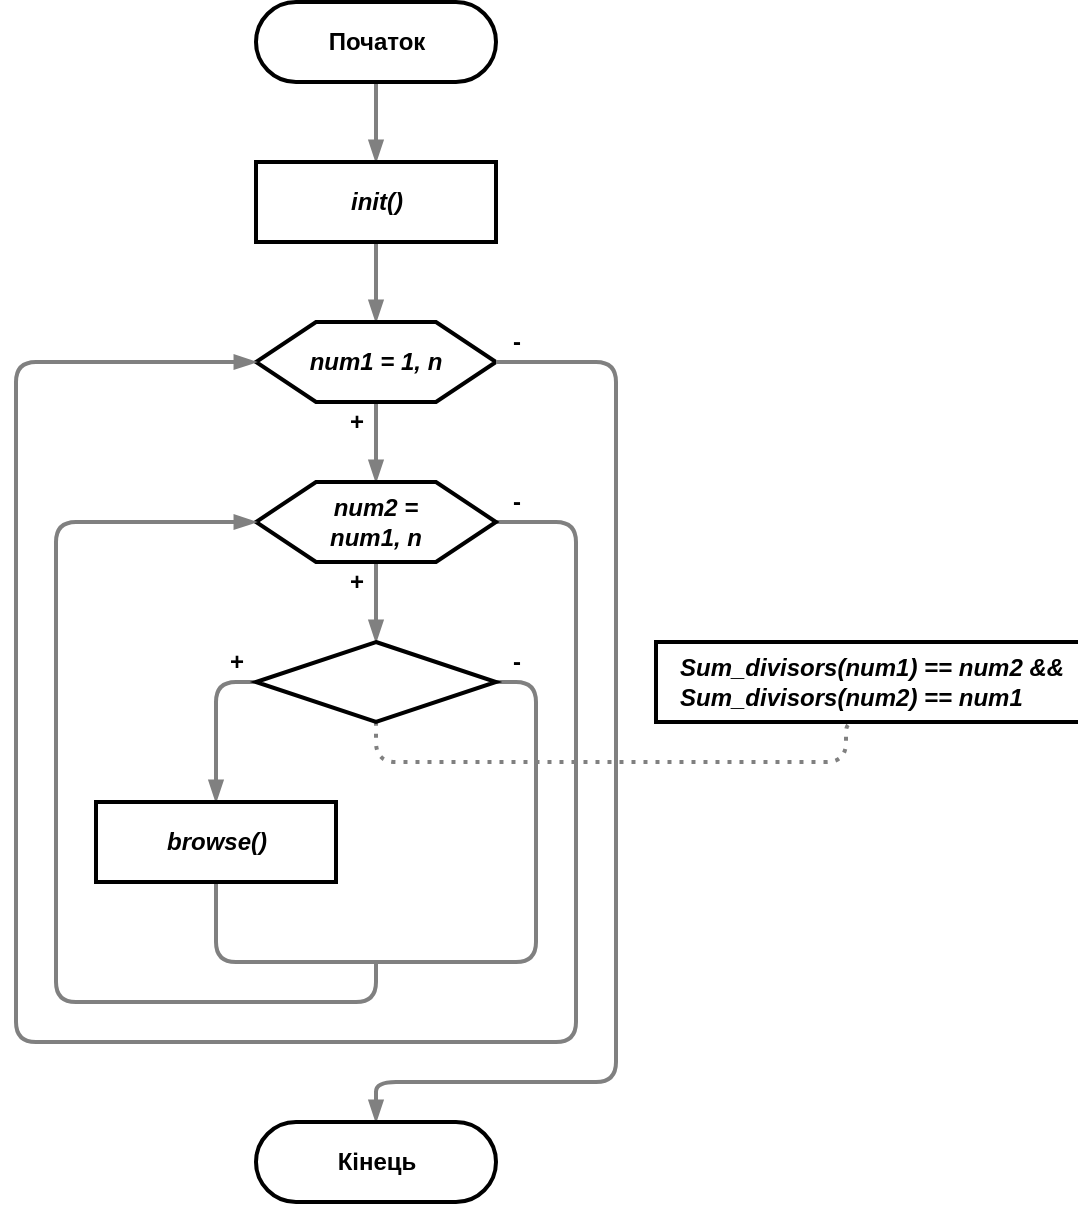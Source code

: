 <mxfile version="15.7.3" type="device" pages="4"><diagram id="eqUw1_xxCuWx9FtI9RI1" name="Основна"><mxGraphModel dx="523" dy="940" grid="1" gridSize="10" guides="1" tooltips="1" connect="1" arrows="1" fold="1" page="1" pageScale="1" pageWidth="827" pageHeight="1169" math="0" shadow="0"><root><mxCell id="0"/><mxCell id="1" parent="0"/><mxCell id="lFUF019KwA4f9dubVCJX-2" style="edgeStyle=orthogonalEdgeStyle;rounded=1;orthogonalLoop=1;jettySize=auto;html=1;endArrow=blockThin;endFill=1;shadow=0;fontSize=12;strokeColor=#808080;comic=0;sketch=0;strokeWidth=2;" edge="1" parent="1" source="lFUF019KwA4f9dubVCJX-1"><mxGeometry relative="1" as="geometry"><mxPoint x="340" y="160" as="targetPoint"/></mxGeometry></mxCell><mxCell id="lFUF019KwA4f9dubVCJX-1" value="&lt;b&gt;Початок&lt;/b&gt;" style="html=1;dashed=0;whitespace=wrap;shape=mxgraph.dfd.start;strokeWidth=2;" vertex="1" parent="1"><mxGeometry x="280" y="80" width="120" height="40" as="geometry"/></mxCell><mxCell id="lFUF019KwA4f9dubVCJX-4" style="edgeStyle=orthogonalEdgeStyle;rounded=1;orthogonalLoop=1;jettySize=auto;html=1;endArrow=blockThin;endFill=1;shadow=0;fontSize=12;strokeColor=#808080;comic=0;sketch=0;strokeWidth=2;" edge="1" parent="1" source="lFUF019KwA4f9dubVCJX-3"><mxGeometry relative="1" as="geometry"><mxPoint x="340" y="240" as="targetPoint"/></mxGeometry></mxCell><mxCell id="lFUF019KwA4f9dubVCJX-3" value="&lt;i&gt;&lt;b&gt;init()&lt;/b&gt;&lt;/i&gt;" style="html=1;dashed=0;whitespace=wrap;strokeWidth=2;" vertex="1" parent="1"><mxGeometry x="280" y="160" width="120" height="40" as="geometry"/></mxCell><mxCell id="lFUF019KwA4f9dubVCJX-6" style="edgeStyle=orthogonalEdgeStyle;rounded=1;orthogonalLoop=1;jettySize=auto;html=1;endArrow=blockThin;endFill=1;shadow=0;fontSize=12;strokeColor=#808080;comic=0;sketch=0;strokeWidth=2;" edge="1" parent="1" source="lFUF019KwA4f9dubVCJX-5"><mxGeometry relative="1" as="geometry"><mxPoint x="340" y="320" as="targetPoint"/></mxGeometry></mxCell><mxCell id="lFUF019KwA4f9dubVCJX-5" value="&lt;b&gt;&lt;i&gt;num1 = 1, n&lt;/i&gt;&lt;/b&gt;" style="shape=hexagon;perimeter=hexagonPerimeter2;whiteSpace=wrap;html=1;size=0.25;strokeWidth=2;" vertex="1" parent="1"><mxGeometry x="280" y="240" width="120" height="40" as="geometry"/></mxCell><mxCell id="lFUF019KwA4f9dubVCJX-8" style="edgeStyle=orthogonalEdgeStyle;rounded=1;orthogonalLoop=1;jettySize=auto;html=1;endArrow=blockThin;endFill=1;shadow=0;fontSize=12;strokeColor=#808080;comic=0;sketch=0;strokeWidth=2;" edge="1" parent="1" source="lFUF019KwA4f9dubVCJX-7"><mxGeometry relative="1" as="geometry"><mxPoint x="340" y="400" as="targetPoint"/></mxGeometry></mxCell><mxCell id="lFUF019KwA4f9dubVCJX-21" style="edgeStyle=orthogonalEdgeStyle;rounded=1;orthogonalLoop=1;jettySize=auto;html=1;fontSize=12;endArrow=blockThin;endFill=1;entryX=0;entryY=0.5;entryDx=0;entryDy=0;shadow=0;strokeColor=#808080;comic=0;sketch=0;strokeWidth=2;" edge="1" parent="1" source="lFUF019KwA4f9dubVCJX-7" target="lFUF019KwA4f9dubVCJX-5"><mxGeometry relative="1" as="geometry"><mxPoint x="240" y="260" as="targetPoint"/><Array as="points"><mxPoint x="440" y="340"/><mxPoint x="440" y="600"/><mxPoint x="160" y="600"/><mxPoint x="160" y="260"/></Array></mxGeometry></mxCell><mxCell id="lFUF019KwA4f9dubVCJX-7" value="&lt;b&gt;&lt;i&gt;num2 = &lt;br&gt;num1, n&lt;/i&gt;&lt;/b&gt;" style="shape=hexagon;perimeter=hexagonPerimeter2;whiteSpace=wrap;html=1;size=0.25;strokeWidth=2;" vertex="1" parent="1"><mxGeometry x="280" y="320" width="120" height="40" as="geometry"/></mxCell><mxCell id="lFUF019KwA4f9dubVCJX-9" value="&lt;b&gt;+&lt;/b&gt;" style="text;html=1;align=center;verticalAlign=middle;resizable=0;points=[];autosize=1;strokeColor=none;fillColor=none;" vertex="1" parent="1"><mxGeometry x="320" y="360" width="20" height="20" as="geometry"/></mxCell><mxCell id="lFUF019KwA4f9dubVCJX-10" value="&lt;b&gt;+&lt;/b&gt;" style="text;html=1;align=center;verticalAlign=middle;resizable=0;points=[];autosize=1;strokeColor=none;fillColor=none;" vertex="1" parent="1"><mxGeometry x="320" y="280" width="20" height="20" as="geometry"/></mxCell><mxCell id="lFUF019KwA4f9dubVCJX-12" style="edgeStyle=orthogonalEdgeStyle;rounded=1;orthogonalLoop=1;jettySize=auto;html=1;fontSize=12;endArrow=none;endFill=0;exitX=1;exitY=1;exitDx=0;exitDy=0;entryX=0.5;entryY=1;entryDx=0;entryDy=0;shadow=0;strokeColor=#808080;comic=0;sketch=0;dashed=1;dashPattern=1 2;strokeWidth=2;" edge="1" parent="1" source="lFUF019KwA4f9dubVCJX-11" target="lFUF019KwA4f9dubVCJX-13"><mxGeometry relative="1" as="geometry"><mxPoint x="440" y="420" as="targetPoint"/><Array as="points"><mxPoint x="340" y="430"/><mxPoint x="340" y="460"/><mxPoint x="575" y="460"/></Array></mxGeometry></mxCell><mxCell id="lFUF019KwA4f9dubVCJX-14" style="edgeStyle=orthogonalEdgeStyle;rounded=1;orthogonalLoop=1;jettySize=auto;html=1;fontSize=12;endArrow=none;endFill=0;shadow=0;strokeColor=#808080;comic=0;sketch=0;strokeWidth=2;" edge="1" parent="1" source="lFUF019KwA4f9dubVCJX-11"><mxGeometry relative="1" as="geometry"><mxPoint x="340" y="560" as="targetPoint"/><Array as="points"><mxPoint x="420" y="420"/><mxPoint x="420" y="560"/><mxPoint x="340" y="560"/></Array></mxGeometry></mxCell><mxCell id="lFUF019KwA4f9dubVCJX-15" style="edgeStyle=orthogonalEdgeStyle;rounded=1;orthogonalLoop=1;jettySize=auto;html=1;fontSize=12;endArrow=blockThin;endFill=1;entryX=0.5;entryY=0;entryDx=0;entryDy=0;shadow=0;strokeColor=#808080;comic=0;sketch=0;strokeWidth=2;" edge="1" parent="1" source="lFUF019KwA4f9dubVCJX-11" target="lFUF019KwA4f9dubVCJX-18"><mxGeometry relative="1" as="geometry"><mxPoint x="260" y="470" as="targetPoint"/><Array as="points"><mxPoint x="260" y="420"/></Array></mxGeometry></mxCell><mxCell id="lFUF019KwA4f9dubVCJX-11" value="" style="shape=rhombus;html=1;dashed=0;whitespace=wrap;perimeter=rhombusPerimeter;strokeWidth=2;align=center;" vertex="1" parent="1"><mxGeometry x="280" y="400" width="120" height="40" as="geometry"/></mxCell><mxCell id="lFUF019KwA4f9dubVCJX-13" value="&lt;i&gt;&lt;span lang=&quot;UK&quot;&gt;&lt;b&gt;&amp;nbsp; &amp;nbsp;Sum_divisors(num1) == num2 &amp;amp;&amp;amp;&lt;br&gt;&amp;nbsp; &amp;nbsp;Sum_divisors(num2) == num1&amp;nbsp;&lt;/b&gt;&lt;/span&gt;&lt;/i&gt;" style="html=1;dashed=0;whitespace=wrap;shape=partialRectangle;right=0;fontSize=12;strokeWidth=2;align=left;fillColor=default;" vertex="1" parent="1"><mxGeometry x="480" y="400" width="210" height="40" as="geometry"/></mxCell><mxCell id="lFUF019KwA4f9dubVCJX-16" value="&lt;b&gt;+&lt;/b&gt;" style="text;html=1;align=center;verticalAlign=middle;resizable=0;points=[];autosize=1;strokeColor=none;fillColor=none;fontSize=12;" vertex="1" parent="1"><mxGeometry x="260" y="400" width="20" height="20" as="geometry"/></mxCell><mxCell id="lFUF019KwA4f9dubVCJX-17" value="&lt;b&gt;-&lt;/b&gt;" style="text;html=1;align=center;verticalAlign=middle;resizable=0;points=[];autosize=1;strokeColor=none;fillColor=none;fontSize=12;" vertex="1" parent="1"><mxGeometry x="400" y="400" width="20" height="20" as="geometry"/></mxCell><mxCell id="lFUF019KwA4f9dubVCJX-19" style="edgeStyle=orthogonalEdgeStyle;rounded=1;orthogonalLoop=1;jettySize=auto;html=1;fontSize=12;endArrow=none;endFill=0;shadow=0;strokeColor=#808080;comic=0;sketch=0;strokeWidth=2;" edge="1" parent="1" source="lFUF019KwA4f9dubVCJX-18"><mxGeometry relative="1" as="geometry"><mxPoint x="340" y="560" as="targetPoint"/><Array as="points"><mxPoint x="260" y="560"/><mxPoint x="340" y="560"/></Array></mxGeometry></mxCell><mxCell id="lFUF019KwA4f9dubVCJX-18" value="&lt;i&gt;&lt;b&gt;browse()&lt;/b&gt;&lt;/i&gt;" style="html=1;dashed=0;whitespace=wrap;strokeWidth=2;" vertex="1" parent="1"><mxGeometry x="200" y="480" width="120" height="40" as="geometry"/></mxCell><mxCell id="lFUF019KwA4f9dubVCJX-20" style="edgeStyle=orthogonalEdgeStyle;rounded=1;orthogonalLoop=1;jettySize=auto;html=1;endArrow=blockThin;endFill=1;entryX=0;entryY=0.5;entryDx=0;entryDy=0;shadow=0;fontSize=12;strokeColor=#808080;comic=0;sketch=0;strokeWidth=2;" edge="1" parent="1" target="lFUF019KwA4f9dubVCJX-7"><mxGeometry relative="1" as="geometry"><mxPoint x="200" y="340" as="targetPoint"/><mxPoint x="340" y="560" as="sourcePoint"/><Array as="points"><mxPoint x="340" y="580"/><mxPoint x="180" y="580"/><mxPoint x="180" y="340"/></Array></mxGeometry></mxCell><mxCell id="lFUF019KwA4f9dubVCJX-22" value="&lt;b&gt;-&lt;/b&gt;" style="text;html=1;align=center;verticalAlign=middle;resizable=0;points=[];autosize=1;strokeColor=none;fillColor=none;fontSize=12;" vertex="1" parent="1"><mxGeometry x="400" y="320" width="20" height="20" as="geometry"/></mxCell><mxCell id="lFUF019KwA4f9dubVCJX-23" value="&lt;b&gt;-&lt;/b&gt;" style="text;html=1;align=center;verticalAlign=middle;resizable=0;points=[];autosize=1;strokeColor=none;fillColor=none;fontSize=12;" vertex="1" parent="1"><mxGeometry x="400" y="240" width="20" height="20" as="geometry"/></mxCell><mxCell id="lFUF019KwA4f9dubVCJX-24" style="edgeStyle=orthogonalEdgeStyle;rounded=1;orthogonalLoop=1;jettySize=auto;html=1;fontSize=12;endArrow=blockThin;endFill=1;exitX=1;exitY=0.5;exitDx=0;exitDy=0;shadow=0;backgroundOutline=0;ignoreEdge=0;orthogonal=0;comic=0;sketch=0;jumpStyle=none;strokeColor=#808080;strokeWidth=2;" edge="1" parent="1" source="lFUF019KwA4f9dubVCJX-5"><mxGeometry relative="1" as="geometry"><mxPoint x="340" y="640" as="targetPoint"/><mxPoint x="409.957" y="350.029" as="sourcePoint"/><Array as="points"><mxPoint x="460" y="260"/><mxPoint x="460" y="620"/><mxPoint x="340" y="620"/></Array></mxGeometry></mxCell><mxCell id="lFUF019KwA4f9dubVCJX-25" value="&lt;b&gt;Кінець&lt;/b&gt;" style="html=1;dashed=0;whitespace=wrap;shape=mxgraph.dfd.start;strokeWidth=2;" vertex="1" parent="1"><mxGeometry x="280" y="640" width="120" height="40" as="geometry"/></mxCell></root></mxGraphModel></diagram><diagram id="w1HahLt3F2_k3KeBUdeh" name="init"><mxGraphModel dx="304" dy="545" grid="1" gridSize="10" guides="1" tooltips="1" connect="1" arrows="1" fold="1" page="1" pageScale="1" pageWidth="827" pageHeight="1169" math="0" shadow="0"><root><mxCell id="4DntT8eGytVIIWUvpJAJ-0"/><mxCell id="4DntT8eGytVIIWUvpJAJ-1" parent="4DntT8eGytVIIWUvpJAJ-0"/><mxCell id="qthQc0Xvojy6UXmpqJQi-1" style="edgeStyle=orthogonalEdgeStyle;rounded=1;orthogonalLoop=1;jettySize=auto;html=1;fontSize=12;endArrow=blockThin;endFill=1;shadow=0;strokeColor=#808080;comic=0;sketch=0;strokeWidth=2;" edge="1" parent="4DntT8eGytVIIWUvpJAJ-1" source="qthQc0Xvojy6UXmpqJQi-0"><mxGeometry relative="1" as="geometry"><mxPoint x="340" y="280" as="targetPoint"/></mxGeometry></mxCell><mxCell id="qthQc0Xvojy6UXmpqJQi-0" value="&lt;b&gt;Початок init&lt;/b&gt;" style="shape=process;whiteSpace=wrap;html=1;backgroundOutline=1;fontSize=12;strokeWidth=2;fillColor=default;align=center;" vertex="1" parent="4DntT8eGytVIIWUvpJAJ-1"><mxGeometry x="280" y="200" width="120" height="40" as="geometry"/></mxCell><mxCell id="qthQc0Xvojy6UXmpqJQi-4" style="edgeStyle=orthogonalEdgeStyle;rounded=1;orthogonalLoop=1;jettySize=auto;html=1;entryX=0.5;entryY=0;entryDx=0;entryDy=0;fontSize=12;endArrow=blockThin;endFill=1;shadow=0;strokeColor=#808080;comic=0;sketch=0;strokeWidth=2;" edge="1" parent="4DntT8eGytVIIWUvpJAJ-1" source="qthQc0Xvojy6UXmpqJQi-2" target="qthQc0Xvojy6UXmpqJQi-3"><mxGeometry relative="1" as="geometry"/></mxCell><mxCell id="qthQc0Xvojy6UXmpqJQi-2" value="&lt;b&gt;Введення &lt;i&gt;n&lt;/i&gt;&lt;/b&gt;" style="shape=parallelogram;perimeter=parallelogramPerimeter;whiteSpace=wrap;html=1;dashed=0;fontSize=12;strokeWidth=2;fillColor=default;align=center;" vertex="1" parent="4DntT8eGytVIIWUvpJAJ-1"><mxGeometry x="280" y="280" width="120" height="40" as="geometry"/></mxCell><mxCell id="qthQc0Xvojy6UXmpqJQi-3" value="&lt;b&gt;Кінець init&lt;/b&gt;" style="shape=process;whiteSpace=wrap;html=1;backgroundOutline=1;fontSize=12;strokeWidth=2;fillColor=default;align=center;" vertex="1" parent="4DntT8eGytVIIWUvpJAJ-1"><mxGeometry x="280" y="360" width="120" height="40" as="geometry"/></mxCell></root></mxGraphModel></diagram><diagram id="XelEM-W87sPj8ih23TnC" name="browse"><mxGraphModel dx="304" dy="545" grid="1" gridSize="10" guides="1" tooltips="1" connect="1" arrows="1" fold="1" page="1" pageScale="1" pageWidth="827" pageHeight="1169" math="0" shadow="0"><root><mxCell id="7QGhiQVQWx-SG96T5_Wh-0"/><mxCell id="7QGhiQVQWx-SG96T5_Wh-1" parent="7QGhiQVQWx-SG96T5_Wh-0"/><mxCell id="7QGhiQVQWx-SG96T5_Wh-2" style="edgeStyle=orthogonalEdgeStyle;rounded=1;orthogonalLoop=1;jettySize=auto;html=1;fontSize=12;endArrow=blockThin;endFill=1;shadow=0;strokeColor=#808080;comic=0;sketch=0;strokeWidth=2;" edge="1" parent="7QGhiQVQWx-SG96T5_Wh-1" source="7QGhiQVQWx-SG96T5_Wh-3"><mxGeometry relative="1" as="geometry"><mxPoint x="340" y="280" as="targetPoint"/></mxGeometry></mxCell><mxCell id="7QGhiQVQWx-SG96T5_Wh-3" value="&lt;b&gt;Початок&lt;br&gt;browse&lt;/b&gt;" style="shape=process;whiteSpace=wrap;html=1;backgroundOutline=1;fontSize=12;strokeWidth=2;fillColor=default;align=center;" vertex="1" parent="7QGhiQVQWx-SG96T5_Wh-1"><mxGeometry x="280" y="200" width="120" height="40" as="geometry"/></mxCell><mxCell id="7QGhiQVQWx-SG96T5_Wh-4" style="edgeStyle=orthogonalEdgeStyle;rounded=1;orthogonalLoop=1;jettySize=auto;html=1;entryX=0.5;entryY=0;entryDx=0;entryDy=0;fontSize=12;endArrow=blockThin;endFill=1;shadow=0;strokeColor=#808080;comic=0;sketch=0;strokeWidth=2;" edge="1" parent="7QGhiQVQWx-SG96T5_Wh-1" source="7QGhiQVQWx-SG96T5_Wh-5" target="7QGhiQVQWx-SG96T5_Wh-6"><mxGeometry relative="1" as="geometry"/></mxCell><mxCell id="7QGhiQVQWx-SG96T5_Wh-5" value="&lt;b&gt;Виведення &lt;br&gt;&lt;i&gt;num1, num2&lt;/i&gt;&lt;/b&gt;" style="shape=parallelogram;perimeter=parallelogramPerimeter;whiteSpace=wrap;html=1;dashed=0;fontSize=12;strokeWidth=2;fillColor=default;align=center;" vertex="1" parent="7QGhiQVQWx-SG96T5_Wh-1"><mxGeometry x="280" y="280" width="120" height="40" as="geometry"/></mxCell><mxCell id="7QGhiQVQWx-SG96T5_Wh-6" value="&lt;b&gt;Кінець&lt;br&gt;browse&lt;/b&gt;" style="shape=process;whiteSpace=wrap;html=1;backgroundOutline=1;fontSize=12;strokeWidth=2;fillColor=default;align=center;" vertex="1" parent="7QGhiQVQWx-SG96T5_Wh-1"><mxGeometry x="280" y="360" width="120" height="40" as="geometry"/></mxCell></root></mxGraphModel></diagram><diagram id="UN46q9oaOjdWYdw8bXGb" name="Sum_divisors"><mxGraphModel dx="434" dy="779" grid="1" gridSize="10" guides="1" tooltips="1" connect="1" arrows="1" fold="1" page="1" pageScale="1" pageWidth="827" pageHeight="1169" math="0" shadow="0"><root><mxCell id="zUThnefCPU2CrG9p8bVB-0"/><mxCell id="zUThnefCPU2CrG9p8bVB-1" parent="zUThnefCPU2CrG9p8bVB-0"/><mxCell id="kFtv6S4taQDL_GgOnYrU-0" style="edgeStyle=orthogonalEdgeStyle;rounded=1;orthogonalLoop=1;jettySize=auto;html=1;fontSize=12;endArrow=blockThin;endFill=1;shadow=0;strokeColor=#808080;comic=0;sketch=0;strokeWidth=2;" edge="1" parent="zUThnefCPU2CrG9p8bVB-1" source="kFtv6S4taQDL_GgOnYrU-1"><mxGeometry relative="1" as="geometry"><mxPoint x="340" y="280" as="targetPoint"/></mxGeometry></mxCell><mxCell id="kFtv6S4taQDL_GgOnYrU-1" value="&lt;b&gt;Початок&lt;br&gt;&lt;i&gt;Sum_divisors(k)&lt;/i&gt;&lt;/b&gt;" style="shape=process;whiteSpace=wrap;html=1;backgroundOutline=1;fontSize=12;strokeWidth=2;fillColor=default;align=center;" vertex="1" parent="zUThnefCPU2CrG9p8bVB-1"><mxGeometry x="280" y="200" width="120" height="40" as="geometry"/></mxCell><mxCell id="kFtv6S4taQDL_GgOnYrU-2" style="edgeStyle=orthogonalEdgeStyle;rounded=1;orthogonalLoop=1;jettySize=auto;html=1;fontSize=12;endArrow=blockThin;endFill=1;entryX=0;entryY=0.5;entryDx=0;entryDy=0;shadow=0;strokeColor=#808080;comic=0;sketch=0;strokeWidth=2;" edge="1" parent="zUThnefCPU2CrG9p8bVB-1" target="kFtv6S4taQDL_GgOnYrU-6"><mxGeometry relative="1" as="geometry"><mxPoint x="340" y="600" as="sourcePoint"/><mxPoint x="180" y="380" as="targetPoint"/><Array as="points"><mxPoint x="340" y="620"/><mxPoint x="180" y="620"/><mxPoint x="180" y="380"/></Array></mxGeometry></mxCell><mxCell id="kFtv6S4taQDL_GgOnYrU-4" value="&lt;b&gt;Кінець&lt;br&gt;&lt;/b&gt;&lt;b&gt;&lt;i&gt;Sum_divisors(k)&lt;/i&gt;&lt;/b&gt;&lt;b&gt;&lt;br&gt;&lt;/b&gt;" style="shape=process;whiteSpace=wrap;html=1;backgroundOutline=1;fontSize=12;strokeWidth=2;fillColor=default;align=center;" vertex="1" parent="zUThnefCPU2CrG9p8bVB-1"><mxGeometry x="280" y="740" width="120" height="40" as="geometry"/></mxCell><mxCell id="kFtv6S4taQDL_GgOnYrU-7" style="edgeStyle=orthogonalEdgeStyle;rounded=1;orthogonalLoop=1;jettySize=auto;html=1;entryX=0.496;entryY=-0.07;entryDx=0;entryDy=0;entryPerimeter=0;fontSize=12;endArrow=blockThin;endFill=1;shadow=0;strokeColor=#808080;comic=0;sketch=0;strokeWidth=2;" edge="1" parent="zUThnefCPU2CrG9p8bVB-1" source="kFtv6S4taQDL_GgOnYrU-5" target="kFtv6S4taQDL_GgOnYrU-6"><mxGeometry relative="1" as="geometry"/></mxCell><mxCell id="kFtv6S4taQDL_GgOnYrU-5" value="&lt;i&gt;&lt;span lang=&quot;EN-US&quot; style=&quot;font-family: &amp;#34;times new roman&amp;#34; , serif&quot;&gt;&lt;font style=&quot;font-size: 12px&quot;&gt;S_div = 0&lt;/font&gt;&lt;/span&gt;&lt;/i&gt;" style="html=1;dashed=0;whitespace=wrap;fontSize=12;strokeWidth=2;fillColor=default;align=center;" vertex="1" parent="zUThnefCPU2CrG9p8bVB-1"><mxGeometry x="280" y="280" width="120" height="40" as="geometry"/></mxCell><mxCell id="GlBfSugKia87XSn0C79--0" style="edgeStyle=orthogonalEdgeStyle;rounded=1;orthogonalLoop=1;jettySize=auto;html=1;fontSize=12;endArrow=blockThin;endFill=1;shadow=0;strokeColor=#808080;comic=0;sketch=0;strokeWidth=2;" edge="1" parent="zUThnefCPU2CrG9p8bVB-1" source="kFtv6S4taQDL_GgOnYrU-6"><mxGeometry relative="1" as="geometry"><mxPoint x="340" y="440" as="targetPoint"/></mxGeometry></mxCell><mxCell id="JOjudDOYx5tV3oe6b8RN-0" style="edgeStyle=orthogonalEdgeStyle;rounded=1;orthogonalLoop=1;jettySize=auto;html=1;fontSize=12;endArrow=blockThin;endFill=1;shadow=0;strokeColor=#808080;comic=0;sketch=0;strokeWidth=2;" edge="1" parent="zUThnefCPU2CrG9p8bVB-1" source="kFtv6S4taQDL_GgOnYrU-6"><mxGeometry relative="1" as="geometry"><mxPoint x="340" y="660" as="targetPoint"/><Array as="points"><mxPoint x="440" y="380"/><mxPoint x="440" y="640"/></Array></mxGeometry></mxCell><mxCell id="kFtv6S4taQDL_GgOnYrU-6" value="&lt;i&gt;div = 1, k / 2&lt;/i&gt;" style="shape=hexagon;perimeter=hexagonPerimeter2;whiteSpace=wrap;html=1;size=0.25;fontSize=12;strokeWidth=2;fillColor=default;align=center;" vertex="1" parent="zUThnefCPU2CrG9p8bVB-1"><mxGeometry x="280" y="360" width="120" height="40" as="geometry"/></mxCell><mxCell id="GlBfSugKia87XSn0C79--1" value="&lt;b&gt;+&lt;/b&gt;" style="text;html=1;align=center;verticalAlign=middle;resizable=0;points=[];autosize=1;strokeColor=none;fillColor=none;fontSize=12;" vertex="1" parent="zUThnefCPU2CrG9p8bVB-1"><mxGeometry x="320" y="400" width="20" height="20" as="geometry"/></mxCell><mxCell id="GlBfSugKia87XSn0C79--3" style="edgeStyle=orthogonalEdgeStyle;rounded=1;orthogonalLoop=1;jettySize=auto;html=1;fontSize=12;endArrow=blockThin;endFill=1;entryX=0.5;entryY=0;entryDx=0;entryDy=0;shadow=0;strokeColor=#808080;comic=0;sketch=0;strokeWidth=2;" edge="1" parent="zUThnefCPU2CrG9p8bVB-1" source="GlBfSugKia87XSn0C79--2" target="GlBfSugKia87XSn0C79--8"><mxGeometry relative="1" as="geometry"><mxPoint x="260" y="500" as="targetPoint"/><Array as="points"><mxPoint x="260" y="460"/></Array></mxGeometry></mxCell><mxCell id="GlBfSugKia87XSn0C79--4" style="edgeStyle=orthogonalEdgeStyle;rounded=1;orthogonalLoop=1;jettySize=auto;html=1;fontSize=12;endArrow=none;endFill=0;shadow=0;strokeColor=#808080;comic=0;sketch=0;strokeWidth=2;" edge="1" parent="zUThnefCPU2CrG9p8bVB-1" source="GlBfSugKia87XSn0C79--2"><mxGeometry relative="1" as="geometry"><mxPoint x="340" y="600" as="targetPoint"/><Array as="points"><mxPoint x="420" y="460"/><mxPoint x="420" y="600"/><mxPoint x="340" y="600"/></Array></mxGeometry></mxCell><mxCell id="GlBfSugKia87XSn0C79--2" value="&lt;i&gt;&lt;span lang=&quot;EN-US&quot;&gt;&lt;font style=&quot;font-size: 12px&quot;&gt;k % div == 0&lt;/font&gt;&lt;/span&gt;&lt;/i&gt;" style="shape=rhombus;html=1;dashed=0;whitespace=wrap;perimeter=rhombusPerimeter;fontSize=12;strokeWidth=2;fillColor=default;align=center;" vertex="1" parent="zUThnefCPU2CrG9p8bVB-1"><mxGeometry x="280" y="440" width="120" height="40" as="geometry"/></mxCell><mxCell id="GlBfSugKia87XSn0C79--5" value="&lt;b&gt;-&lt;/b&gt;" style="text;html=1;align=center;verticalAlign=middle;resizable=0;points=[];autosize=1;strokeColor=none;fillColor=none;fontSize=12;" vertex="1" parent="zUThnefCPU2CrG9p8bVB-1"><mxGeometry x="400" y="440" width="20" height="20" as="geometry"/></mxCell><mxCell id="GlBfSugKia87XSn0C79--6" value="&lt;b&gt;+&lt;/b&gt;" style="text;html=1;align=center;verticalAlign=middle;resizable=0;points=[];autosize=1;strokeColor=none;fillColor=none;fontSize=12;" vertex="1" parent="zUThnefCPU2CrG9p8bVB-1"><mxGeometry x="260" y="440" width="20" height="20" as="geometry"/></mxCell><mxCell id="GlBfSugKia87XSn0C79--9" style="edgeStyle=orthogonalEdgeStyle;rounded=1;orthogonalLoop=1;jettySize=auto;html=1;fontSize=12;endArrow=none;endFill=0;shadow=0;strokeColor=#808080;comic=0;sketch=0;strokeWidth=2;" edge="1" parent="zUThnefCPU2CrG9p8bVB-1" source="GlBfSugKia87XSn0C79--8"><mxGeometry relative="1" as="geometry"><mxPoint x="340" y="600" as="targetPoint"/><Array as="points"><mxPoint x="260" y="600"/><mxPoint x="340" y="600"/></Array></mxGeometry></mxCell><mxCell id="GlBfSugKia87XSn0C79--8" value="&lt;i&gt;&lt;span lang=&quot;EN-US&quot;&gt;S&lt;/span&gt;&lt;span lang=&quot;RU&quot;&gt;_&lt;/span&gt;&lt;span lang=&quot;EN-US&quot;&gt;div&lt;/span&gt;&lt;span lang=&quot;EN-US&quot;&gt; &lt;/span&gt;&lt;span lang=&quot;RU&quot;&gt;+= &lt;/span&gt;&lt;span lang=&quot;EN-US&quot;&gt;div&lt;/span&gt;&lt;/i&gt;" style="html=1;dashed=0;whitespace=wrap;fontSize=12;strokeWidth=2;fillColor=default;align=center;" vertex="1" parent="zUThnefCPU2CrG9p8bVB-1"><mxGeometry x="200" y="520" width="120" height="40" as="geometry"/></mxCell><mxCell id="GlBfSugKia87XSn0C79--11" style="edgeStyle=orthogonalEdgeStyle;rounded=1;orthogonalLoop=1;jettySize=auto;html=1;fontSize=12;endArrow=blockThin;endFill=1;shadow=0;strokeColor=#808080;comic=0;sketch=0;strokeWidth=2;" edge="1" parent="zUThnefCPU2CrG9p8bVB-1" source="GlBfSugKia87XSn0C79--10"><mxGeometry relative="1" as="geometry"><mxPoint x="340" y="740" as="targetPoint"/></mxGeometry></mxCell><mxCell id="GlBfSugKia87XSn0C79--10" value="&lt;span lang=&quot;EN-US&quot;&gt;&lt;font style=&quot;font-size: 12px&quot;&gt;&lt;b&gt;Повернути &lt;/b&gt;&lt;i&gt;S_div&lt;/i&gt;&lt;/font&gt;&lt;/span&gt;" style="html=1;dashed=0;whitespace=wrap;fontSize=12;strokeWidth=2;fillColor=default;align=center;" vertex="1" parent="zUThnefCPU2CrG9p8bVB-1"><mxGeometry x="280" y="660" width="120" height="40" as="geometry"/></mxCell><mxCell id="JOjudDOYx5tV3oe6b8RN-1" value="&lt;b&gt;-&lt;/b&gt;" style="text;html=1;align=center;verticalAlign=middle;resizable=0;points=[];autosize=1;strokeColor=none;fillColor=none;fontSize=12;" vertex="1" parent="zUThnefCPU2CrG9p8bVB-1"><mxGeometry x="400" y="360" width="20" height="20" as="geometry"/></mxCell></root></mxGraphModel></diagram></mxfile>
